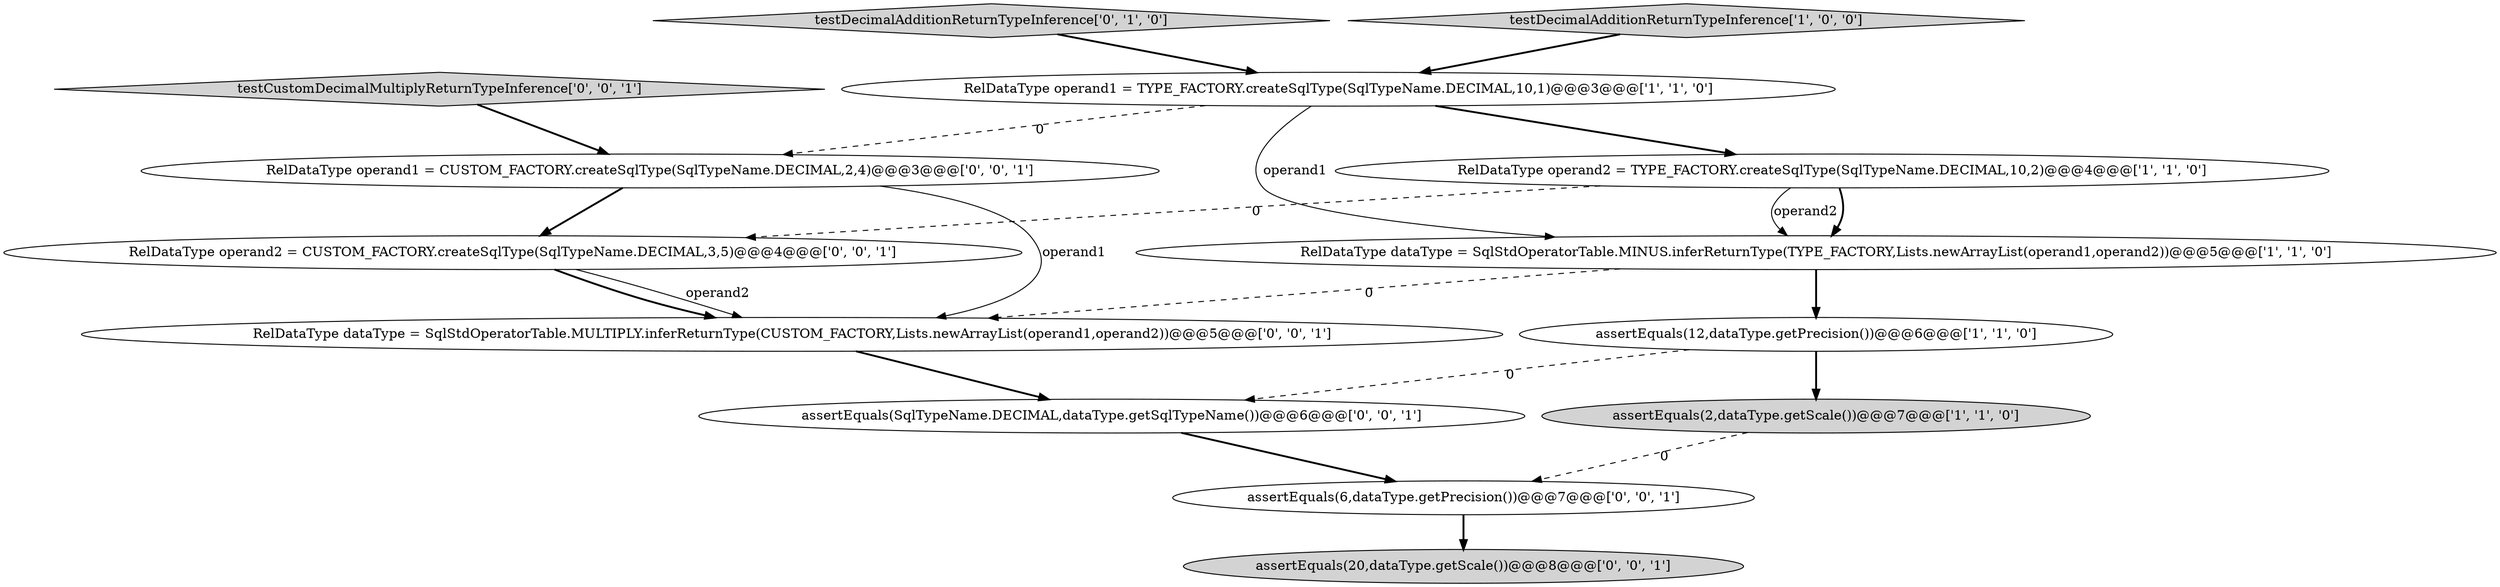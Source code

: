 digraph {
12 [style = filled, label = "assertEquals(SqlTypeName.DECIMAL,dataType.getSqlTypeName())@@@6@@@['0', '0', '1']", fillcolor = white, shape = ellipse image = "AAA0AAABBB3BBB"];
6 [style = filled, label = "testDecimalAdditionReturnTypeInference['0', '1', '0']", fillcolor = lightgray, shape = diamond image = "AAA0AAABBB2BBB"];
2 [style = filled, label = "RelDataType operand2 = TYPE_FACTORY.createSqlType(SqlTypeName.DECIMAL,10,2)@@@4@@@['1', '1', '0']", fillcolor = white, shape = ellipse image = "AAA0AAABBB1BBB"];
0 [style = filled, label = "assertEquals(2,dataType.getScale())@@@7@@@['1', '1', '0']", fillcolor = lightgray, shape = ellipse image = "AAA0AAABBB1BBB"];
4 [style = filled, label = "RelDataType operand1 = TYPE_FACTORY.createSqlType(SqlTypeName.DECIMAL,10,1)@@@3@@@['1', '1', '0']", fillcolor = white, shape = ellipse image = "AAA0AAABBB1BBB"];
8 [style = filled, label = "RelDataType dataType = SqlStdOperatorTable.MULTIPLY.inferReturnType(CUSTOM_FACTORY,Lists.newArrayList(operand1,operand2))@@@5@@@['0', '0', '1']", fillcolor = white, shape = ellipse image = "AAA0AAABBB3BBB"];
9 [style = filled, label = "RelDataType operand1 = CUSTOM_FACTORY.createSqlType(SqlTypeName.DECIMAL,2,4)@@@3@@@['0', '0', '1']", fillcolor = white, shape = ellipse image = "AAA0AAABBB3BBB"];
10 [style = filled, label = "testCustomDecimalMultiplyReturnTypeInference['0', '0', '1']", fillcolor = lightgray, shape = diamond image = "AAA0AAABBB3BBB"];
1 [style = filled, label = "RelDataType dataType = SqlStdOperatorTable.MINUS.inferReturnType(TYPE_FACTORY,Lists.newArrayList(operand1,operand2))@@@5@@@['1', '1', '0']", fillcolor = white, shape = ellipse image = "AAA0AAABBB1BBB"];
3 [style = filled, label = "assertEquals(12,dataType.getPrecision())@@@6@@@['1', '1', '0']", fillcolor = white, shape = ellipse image = "AAA0AAABBB1BBB"];
13 [style = filled, label = "assertEquals(20,dataType.getScale())@@@8@@@['0', '0', '1']", fillcolor = lightgray, shape = ellipse image = "AAA0AAABBB3BBB"];
11 [style = filled, label = "RelDataType operand2 = CUSTOM_FACTORY.createSqlType(SqlTypeName.DECIMAL,3,5)@@@4@@@['0', '0', '1']", fillcolor = white, shape = ellipse image = "AAA0AAABBB3BBB"];
7 [style = filled, label = "assertEquals(6,dataType.getPrecision())@@@7@@@['0', '0', '1']", fillcolor = white, shape = ellipse image = "AAA0AAABBB3BBB"];
5 [style = filled, label = "testDecimalAdditionReturnTypeInference['1', '0', '0']", fillcolor = lightgray, shape = diamond image = "AAA0AAABBB1BBB"];
7->13 [style = bold, label=""];
9->11 [style = bold, label=""];
2->1 [style = bold, label=""];
1->3 [style = bold, label=""];
4->2 [style = bold, label=""];
12->7 [style = bold, label=""];
3->0 [style = bold, label=""];
6->4 [style = bold, label=""];
4->9 [style = dashed, label="0"];
9->8 [style = solid, label="operand1"];
3->12 [style = dashed, label="0"];
4->1 [style = solid, label="operand1"];
5->4 [style = bold, label=""];
11->8 [style = bold, label=""];
2->11 [style = dashed, label="0"];
1->8 [style = dashed, label="0"];
10->9 [style = bold, label=""];
11->8 [style = solid, label="operand2"];
0->7 [style = dashed, label="0"];
2->1 [style = solid, label="operand2"];
8->12 [style = bold, label=""];
}
